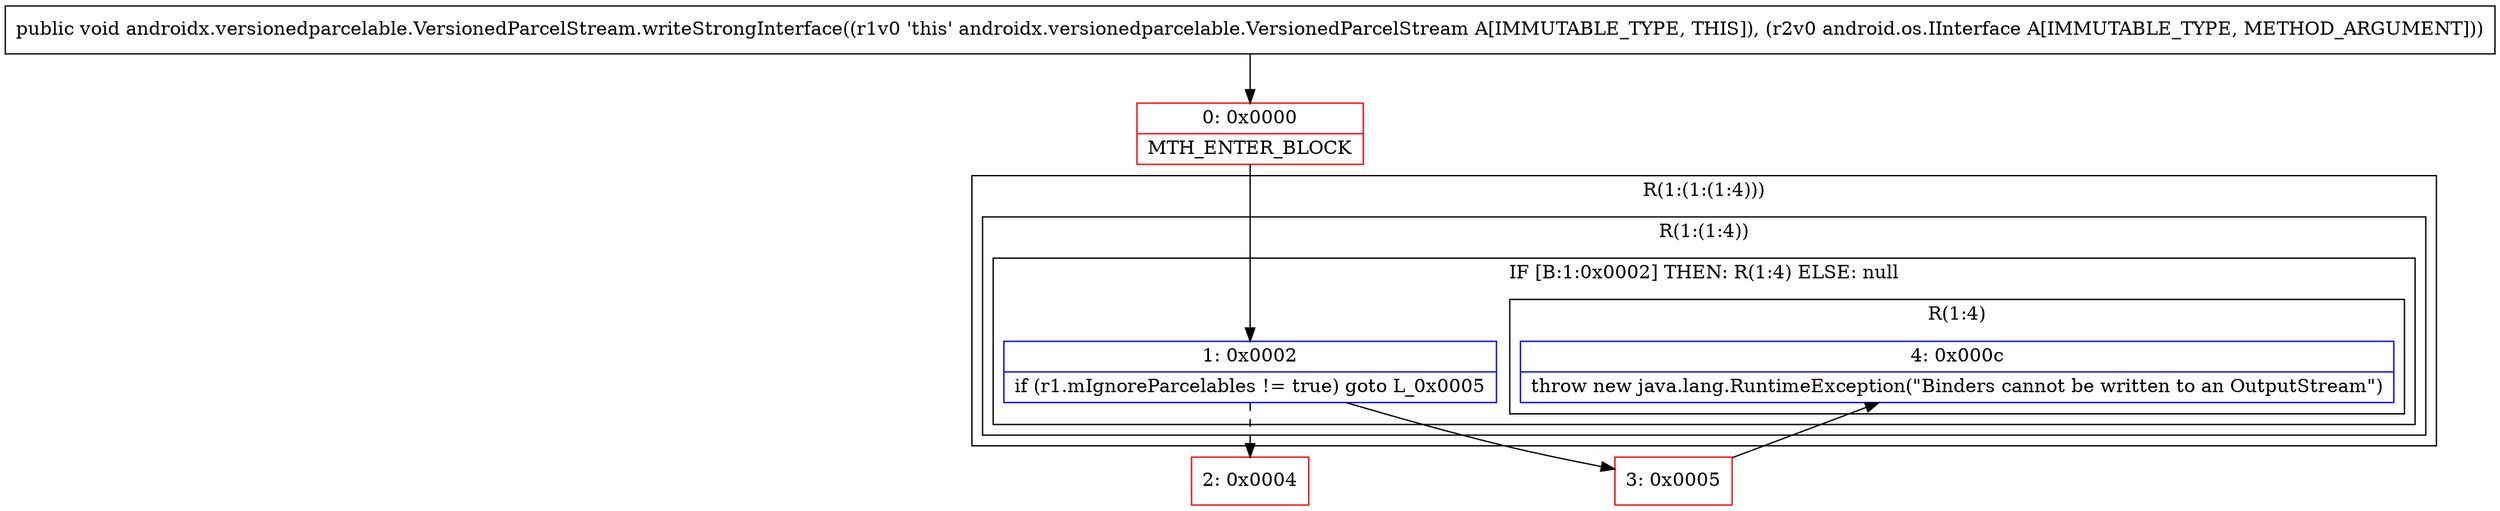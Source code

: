 digraph "CFG forandroidx.versionedparcelable.VersionedParcelStream.writeStrongInterface(Landroid\/os\/IInterface;)V" {
subgraph cluster_Region_1338587413 {
label = "R(1:(1:(1:4)))";
node [shape=record,color=blue];
subgraph cluster_Region_1539066485 {
label = "R(1:(1:4))";
node [shape=record,color=blue];
subgraph cluster_IfRegion_312926073 {
label = "IF [B:1:0x0002] THEN: R(1:4) ELSE: null";
node [shape=record,color=blue];
Node_1 [shape=record,label="{1\:\ 0x0002|if (r1.mIgnoreParcelables != true) goto L_0x0005\l}"];
subgraph cluster_Region_1392711404 {
label = "R(1:4)";
node [shape=record,color=blue];
Node_4 [shape=record,label="{4\:\ 0x000c|throw new java.lang.RuntimeException(\"Binders cannot be written to an OutputStream\")\l}"];
}
}
}
}
Node_0 [shape=record,color=red,label="{0\:\ 0x0000|MTH_ENTER_BLOCK\l}"];
Node_2 [shape=record,color=red,label="{2\:\ 0x0004}"];
Node_3 [shape=record,color=red,label="{3\:\ 0x0005}"];
MethodNode[shape=record,label="{public void androidx.versionedparcelable.VersionedParcelStream.writeStrongInterface((r1v0 'this' androidx.versionedparcelable.VersionedParcelStream A[IMMUTABLE_TYPE, THIS]), (r2v0 android.os.IInterface A[IMMUTABLE_TYPE, METHOD_ARGUMENT])) }"];
MethodNode -> Node_0;
Node_1 -> Node_2[style=dashed];
Node_1 -> Node_3;
Node_0 -> Node_1;
Node_3 -> Node_4;
}

